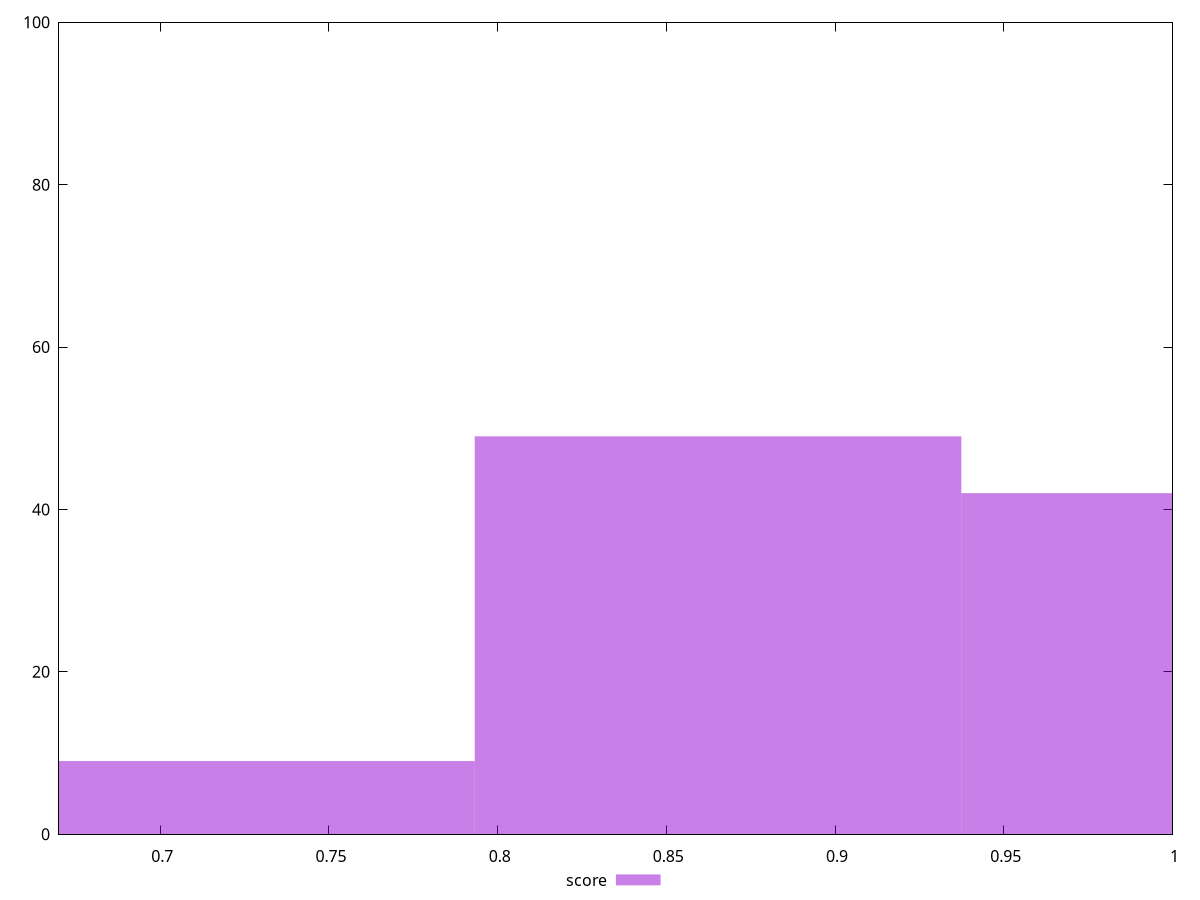 reset

$score <<EOF
1.0095239536599823 42
0.8653062459942704 49
0.7210885383285587 9
EOF

set key outside below
set boxwidth 0.14421770766571174
set xrange [0.67:1]
set yrange [0:100]
set trange [0:100]
set style fill transparent solid 0.5 noborder
set terminal svg size 640, 490 enhanced background rgb 'white'
set output "report_00009_2021-02-08T22-37-41.559Z/unminified-css/samples/pages/score/histogram.svg"

plot $score title "score" with boxes

reset
